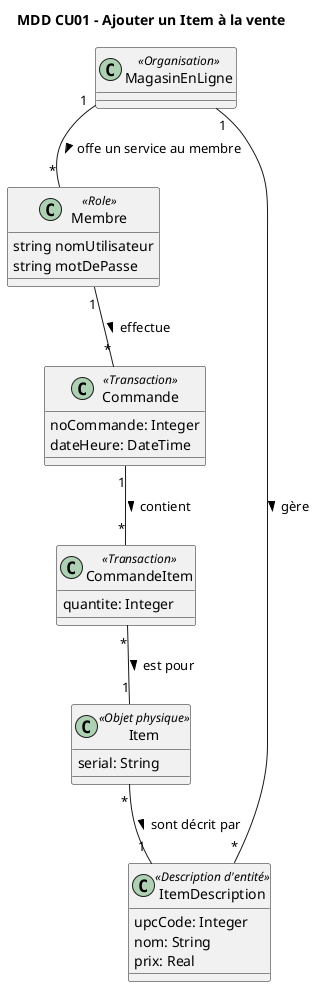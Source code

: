 <!-- 3.a mdd----------------------------------------------->

@startuml mdd-cu01 Ajouter un Item à la vente
    title MDD CU01 - Ajouter un Item à la vente

    class MagasinEnLigne <<Organisation>>{

    }
    class Membre as "Membre" <<Role>> {
        string nomUtilisateur
        string motDePasse

    }
    class Item as "Item" <<Objet physique>>{
         serial: String
    }

    class ID as "ItemDescription" <<Description d'entité>>{
        upcCode: Integer
        nom: String
        prix: Real
    }

    class Commande <<Transaction>> {
      noCommande: Integer 
      dateHeure: DateTime
    }

    Class CommandeItem <<Transaction>> {
      quantite: Integer
    }

    MagasinEnLigne "1" -- "*" ID: gère >
    MagasinEnLigne "1" -- "*" Membre: offe un service au membre >
    Membre "1" -- "*" Commande: effectue >
    Commande "1" -- "*" CommandeItem: contient >
    CommandeItem "*" -- "1" Item: est pour >
    Item "*" -- "1" ID: sont décrit par >
    
    
@enduml

<!--3.a DSS------------------------------------------------------------------------------ -->

@startuml DSS-cu01
    skinparam style strictuml
    title DSS CU01 - Commander des items

    Actor ":Membre" as E
    participant ":System" as S

    E -> S: demarrerCommande()
    E <<-- S: formulaire pour entrer le code UPC

    loop tant que le membre n'a pas entré tous ses Items à commander
    E -> S: ajouterItem(upcCode:Integer)
    E <<-- S: nom:String, prix:Real
    end

    E -> S: terminerCommande()
    E <<-- S: noCommande,dateHeure,[serial:String, UpcCode:Integer, nom:String, prix:Real]

@enduml

<!---3.a -----------Solution----------------------------------->

@startuml MDD CU01 - Ajouter un Item à la vente (solution)
    title MDD CU01 - Ajouter un Item à la vente (solution)

    class MagasinEnLigne <<Organisation>>{

    }
    class Membre as "Membre" <<Role>> {
        string nomUtilisateur
        string motDePasse

    }
    class Item as "Item" <<Objet physique>>{
         serial: String
    }

    class ID as "ItemDescription" <<Description d'entité>>{
        UpcCode: Integer
        nom: String
        prix: Real
    }

    class Commande <<Transaction>> {
      noCommande: Integer 
      date: DateTime
    }


    MagasinEnLigne "1" -- "*" ID: gère >
    MagasinEnLigne "1" -- "*" Membre: offe un service au membre >
    Membre "1" -- "*" Commande: effectue >
    Commande "1" -- "*" Item: est pour >
    Item "*" -- "1" ID: sont décrit par >
    
    
@enduml

<!----5 enonce--------------------------------------------->


@startuml  5a1
skinparam style strictuml
-> Membre: demarrerCommande()
Membre -> Commande**: Create()
@enduml

@startuml 5a2
skinparam style strictuml
-> ControleurCommande: demarrerCommande()
ControleurCommande -> Commande**: Create()
@enduml

@startuml  5b1
skinparam style strictuml
x -> Commande**: Create()
x -> Commande: ajouterMembre(m:Membre)
@enduml

@startuml  5b2
skinparam style strictuml
x -> Commande**: Create(m:Membre)
@enduml

@startuml 5b3
skinparam style strictuml
x -> Commande**: Create()
x -> Membre: ajouterCommande(commande:Commande)
@enduml


<!----7  --------------------------------------------->


